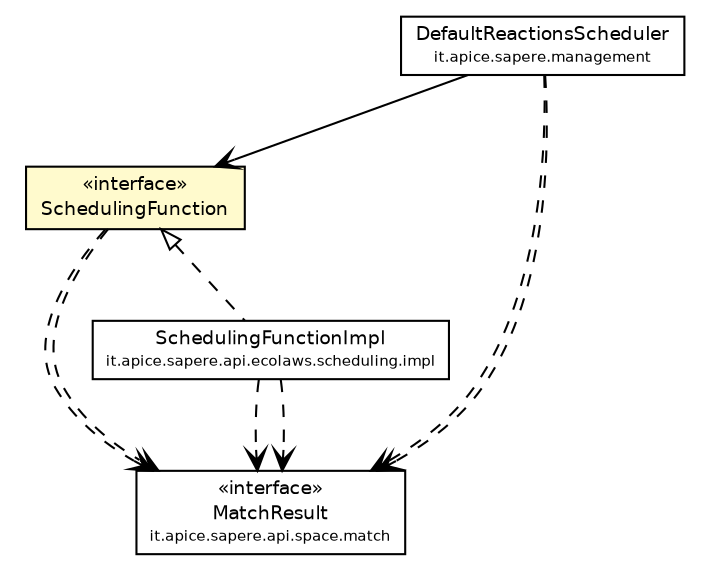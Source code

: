 #!/usr/local/bin/dot
#
# Class diagram 
# Generated by UmlGraph version 4.4 (http://www.spinellis.gr/sw/umlgraph)
#

digraph G {
	edge [fontname="Helvetica",fontsize=10,labelfontname="Helvetica",labelfontsize=10];
	node [fontname="Helvetica",fontsize=10,shape=plaintext];
	// it.apice.sapere.api.ecolaws.scheduling.SchedulingFunction
	c29335 [label=<<table border="0" cellborder="1" cellspacing="0" cellpadding="2" port="p" bgcolor="lemonChiffon" href="./SchedulingFunction.html">
		<tr><td><table border="0" cellspacing="0" cellpadding="1">
			<tr><td> &laquo;interface&raquo; </td></tr>
			<tr><td> SchedulingFunction </td></tr>
		</table></td></tr>
		</table>>, fontname="Helvetica", fontcolor="black", fontsize=9.0];
	// it.apice.sapere.api.space.match.MatchResult
	c29406 [label=<<table border="0" cellborder="1" cellspacing="0" cellpadding="2" port="p" href="../../space/match/MatchResult.html">
		<tr><td><table border="0" cellspacing="0" cellpadding="1">
			<tr><td> &laquo;interface&raquo; </td></tr>
			<tr><td> MatchResult </td></tr>
			<tr><td><font point-size="7.0"> it.apice.sapere.api.space.match </font></td></tr>
		</table></td></tr>
		</table>>, fontname="Helvetica", fontcolor="black", fontsize=9.0];
	// it.apice.sapere.api.ecolaws.scheduling.impl.SchedulingFunctionImpl
	c29492 [label=<<table border="0" cellborder="1" cellspacing="0" cellpadding="2" port="p" href="./impl/SchedulingFunctionImpl.html">
		<tr><td><table border="0" cellspacing="0" cellpadding="1">
			<tr><td> SchedulingFunctionImpl </td></tr>
			<tr><td><font point-size="7.0"> it.apice.sapere.api.ecolaws.scheduling.impl </font></td></tr>
		</table></td></tr>
		</table>>, fontname="Helvetica", fontcolor="black", fontsize=9.0];
	// it.apice.sapere.management.DefaultReactionsScheduler
	c29495 [label=<<table border="0" cellborder="1" cellspacing="0" cellpadding="2" port="p" href="../../../management/DefaultReactionsScheduler.html">
		<tr><td><table border="0" cellspacing="0" cellpadding="1">
			<tr><td> DefaultReactionsScheduler </td></tr>
			<tr><td><font point-size="7.0"> it.apice.sapere.management </font></td></tr>
		</table></td></tr>
		</table>>, fontname="Helvetica", fontcolor="black", fontsize=9.0];
	//it.apice.sapere.api.ecolaws.scheduling.impl.SchedulingFunctionImpl implements it.apice.sapere.api.ecolaws.scheduling.SchedulingFunction
	c29335:p -> c29492:p [dir=back,arrowtail=empty,style=dashed];
	// it.apice.sapere.management.DefaultReactionsScheduler NAVASSOC it.apice.sapere.api.ecolaws.scheduling.SchedulingFunction
	c29495:p -> c29335:p [taillabel="", label="", headlabel="", fontname="Helvetica", fontcolor="black", fontsize=10.0, color="black", arrowhead=open];
	// it.apice.sapere.api.ecolaws.scheduling.SchedulingFunction DEPEND it.apice.sapere.api.space.match.MatchResult
	c29335:p -> c29406:p [taillabel="", label="", headlabel="", fontname="Helvetica", fontcolor="black", fontsize=10.0, color="black", arrowhead=open, style=dashed];
	// it.apice.sapere.api.ecolaws.scheduling.SchedulingFunction DEPEND it.apice.sapere.api.space.match.MatchResult
	c29335:p -> c29406:p [taillabel="", label="", headlabel="", fontname="Helvetica", fontcolor="black", fontsize=10.0, color="black", arrowhead=open, style=dashed];
	// it.apice.sapere.api.ecolaws.scheduling.impl.SchedulingFunctionImpl DEPEND it.apice.sapere.api.space.match.MatchResult
	c29492:p -> c29406:p [taillabel="", label="", headlabel="", fontname="Helvetica", fontcolor="black", fontsize=10.0, color="black", arrowhead=open, style=dashed];
	// it.apice.sapere.api.ecolaws.scheduling.impl.SchedulingFunctionImpl DEPEND it.apice.sapere.api.space.match.MatchResult
	c29492:p -> c29406:p [taillabel="", label="", headlabel="", fontname="Helvetica", fontcolor="black", fontsize=10.0, color="black", arrowhead=open, style=dashed];
	// it.apice.sapere.management.DefaultReactionsScheduler DEPEND it.apice.sapere.api.space.match.MatchResult
	c29495:p -> c29406:p [taillabel="", label="", headlabel="", fontname="Helvetica", fontcolor="black", fontsize=10.0, color="black", arrowhead=open, style=dashed];
	// it.apice.sapere.management.DefaultReactionsScheduler DEPEND it.apice.sapere.api.space.match.MatchResult
	c29495:p -> c29406:p [taillabel="", label="", headlabel="", fontname="Helvetica", fontcolor="black", fontsize=10.0, color="black", arrowhead=open, style=dashed];
}

